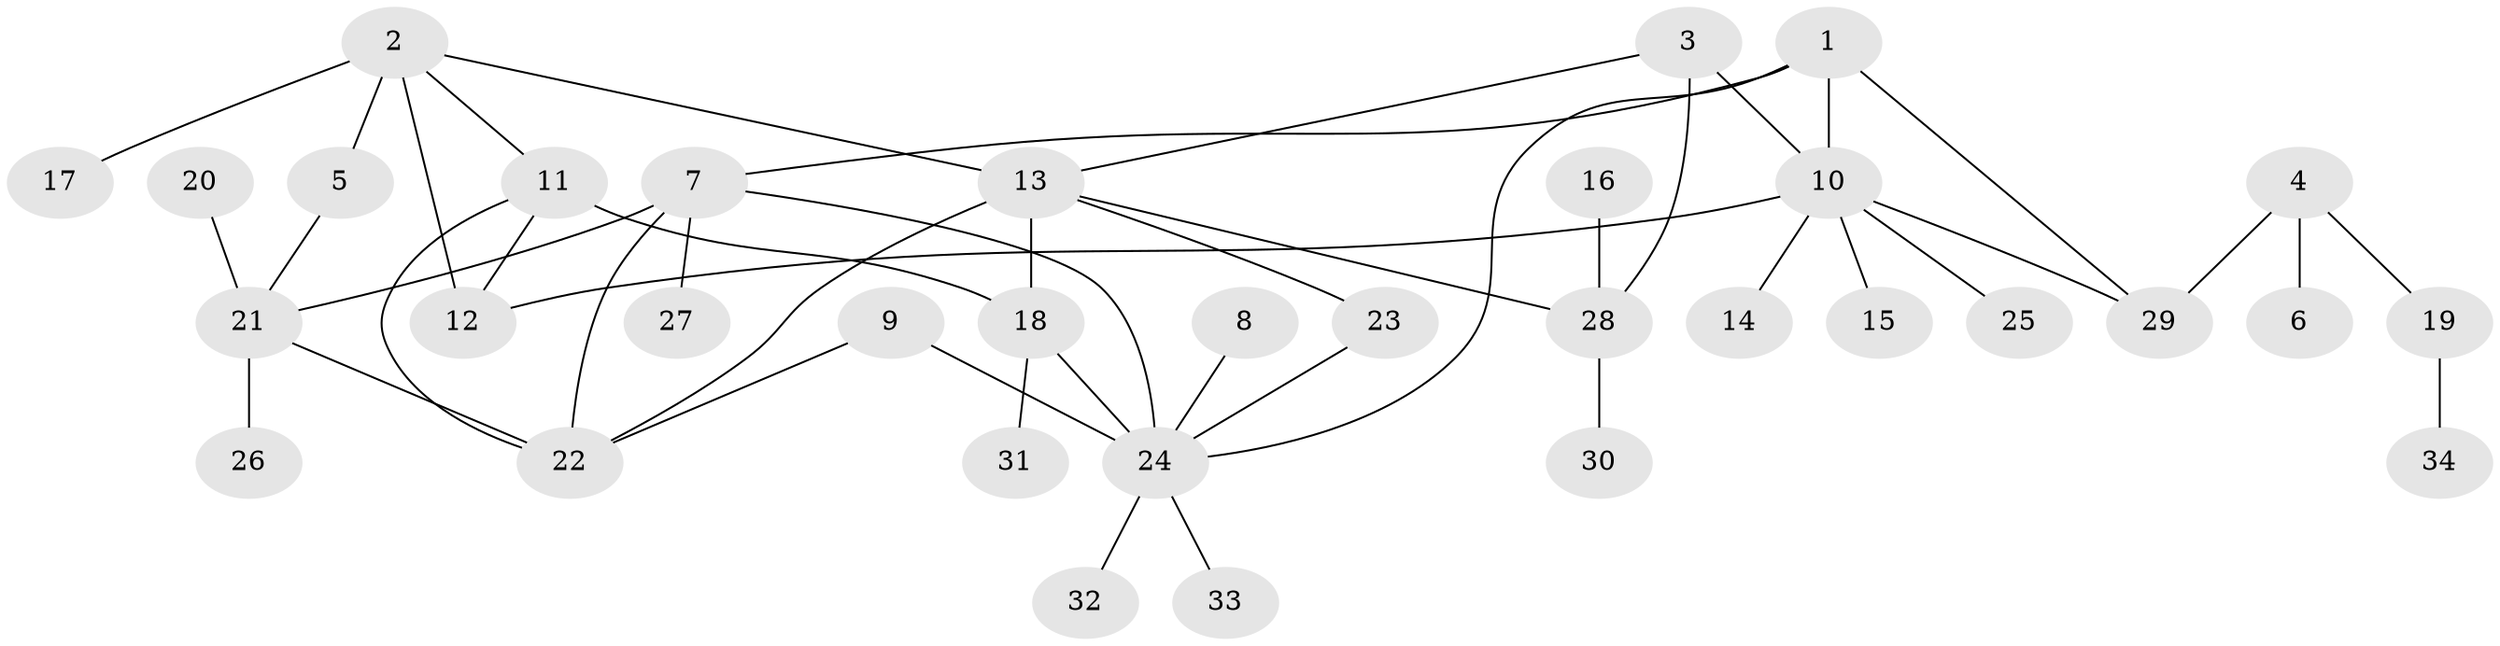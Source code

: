 // original degree distribution, {11: 0.014925373134328358, 6: 0.08955223880597014, 2: 0.208955223880597, 4: 0.05970149253731343, 9: 0.014925373134328358, 7: 0.014925373134328358, 8: 0.014925373134328358, 3: 0.07462686567164178, 1: 0.5074626865671642}
// Generated by graph-tools (version 1.1) at 2025/02/03/09/25 03:02:33]
// undirected, 34 vertices, 46 edges
graph export_dot {
graph [start="1"]
  node [color=gray90,style=filled];
  1;
  2;
  3;
  4;
  5;
  6;
  7;
  8;
  9;
  10;
  11;
  12;
  13;
  14;
  15;
  16;
  17;
  18;
  19;
  20;
  21;
  22;
  23;
  24;
  25;
  26;
  27;
  28;
  29;
  30;
  31;
  32;
  33;
  34;
  1 -- 7 [weight=1.0];
  1 -- 10 [weight=1.0];
  1 -- 24 [weight=1.0];
  1 -- 29 [weight=1.0];
  2 -- 5 [weight=2.0];
  2 -- 11 [weight=1.0];
  2 -- 12 [weight=1.0];
  2 -- 13 [weight=1.0];
  2 -- 17 [weight=1.0];
  3 -- 10 [weight=1.0];
  3 -- 13 [weight=1.0];
  3 -- 28 [weight=1.0];
  4 -- 6 [weight=1.0];
  4 -- 19 [weight=1.0];
  4 -- 29 [weight=1.0];
  5 -- 21 [weight=1.0];
  7 -- 21 [weight=1.0];
  7 -- 22 [weight=1.0];
  7 -- 24 [weight=1.0];
  7 -- 27 [weight=1.0];
  8 -- 24 [weight=1.0];
  9 -- 22 [weight=1.0];
  9 -- 24 [weight=1.0];
  10 -- 12 [weight=1.0];
  10 -- 14 [weight=1.0];
  10 -- 15 [weight=1.0];
  10 -- 25 [weight=1.0];
  10 -- 29 [weight=1.0];
  11 -- 12 [weight=1.0];
  11 -- 18 [weight=1.0];
  11 -- 22 [weight=1.0];
  13 -- 18 [weight=2.0];
  13 -- 22 [weight=1.0];
  13 -- 23 [weight=1.0];
  13 -- 28 [weight=1.0];
  16 -- 28 [weight=1.0];
  18 -- 24 [weight=2.0];
  18 -- 31 [weight=1.0];
  19 -- 34 [weight=1.0];
  20 -- 21 [weight=1.0];
  21 -- 22 [weight=1.0];
  21 -- 26 [weight=1.0];
  23 -- 24 [weight=1.0];
  24 -- 32 [weight=1.0];
  24 -- 33 [weight=1.0];
  28 -- 30 [weight=1.0];
}
